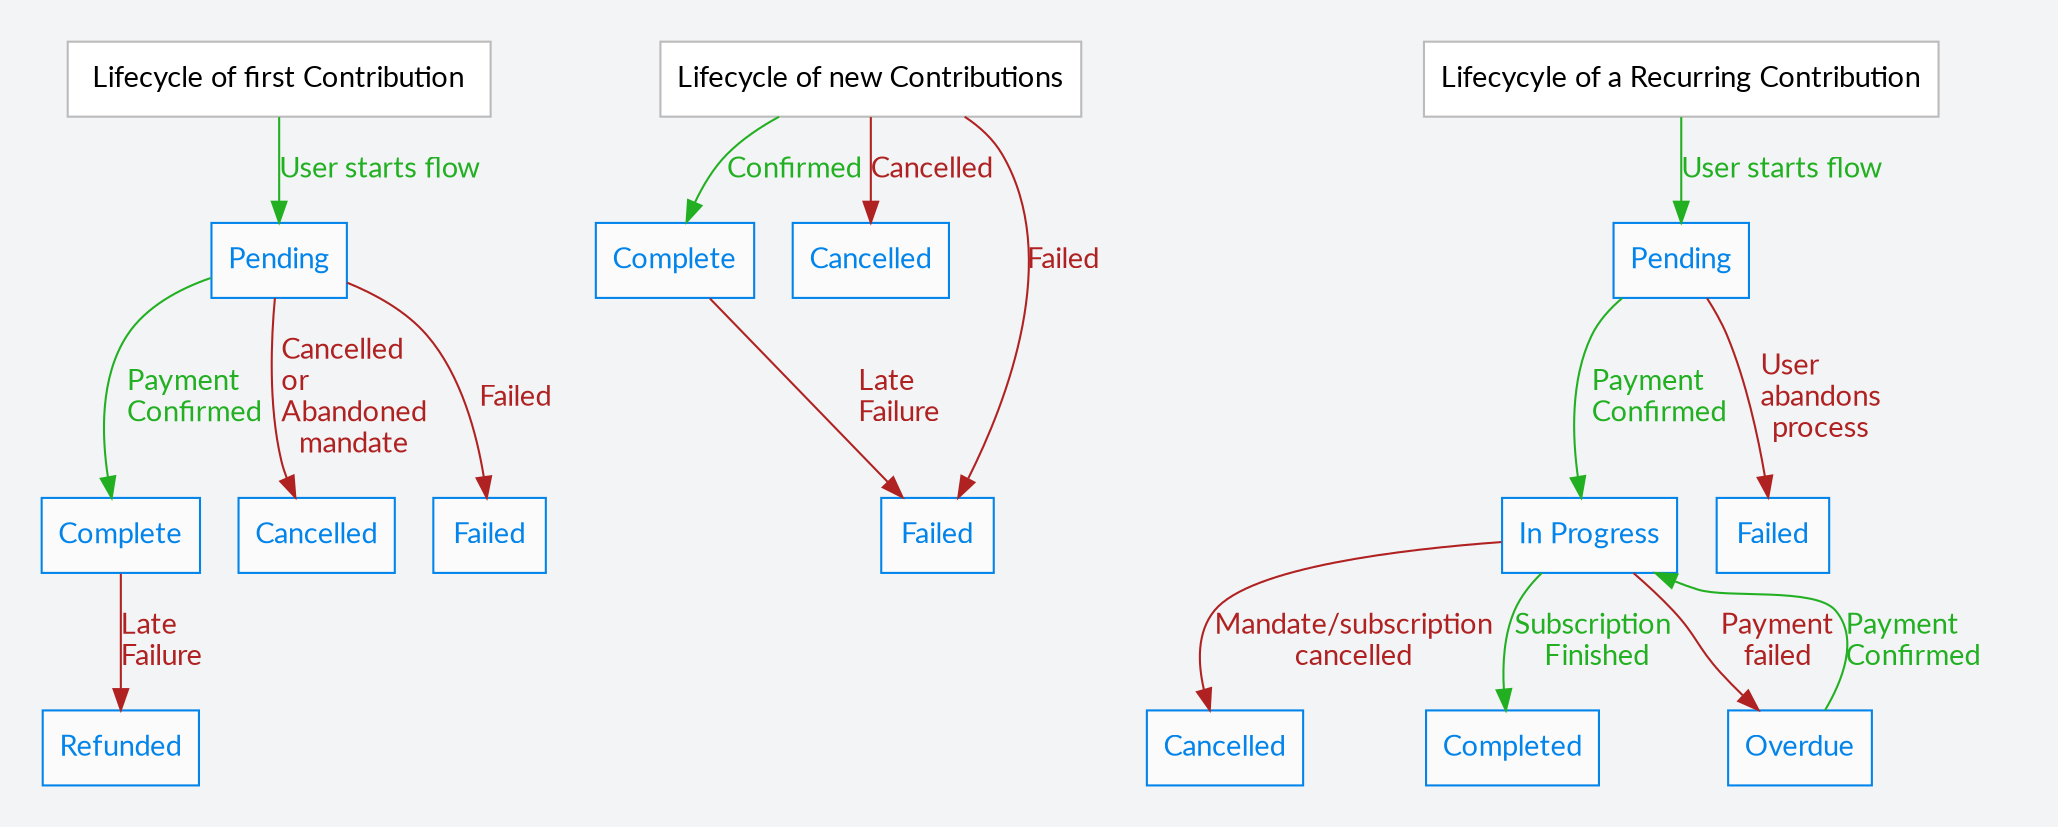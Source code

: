 digraph A {
  # fffdf3 dawn
  # fef4f6 eggshell
  graph [fontname="Lato", bgcolor="#f3f4f6", ]
  node [fontname="Lato", shape=rectangle, style="filled", fillcolor="#fbfbfb"]
  edge [fontname="Lato"]


  subgraph cluster_a {
    color="#f3f4f6"
    start [label=" Lifecycle of first Contribution ",  style="filled", fillcolor="#ffffff", color="#ffffff", color="#bbbbbb"]
    statusPending [label="Pending" color="#0284ea", fontcolor="#0284ea"]
    statusComplete [label="Complete" color="#0284ea", fontcolor="#0284ea"]
    statusCancelled [label="Cancelled" color="#0284ea", fontcolor="#0284ea"]
    statusFailed [label="Failed" color="#0284ea", fontcolor="#0284ea"]
    statusRefunded [label="Refunded" color="#0284ea", fontcolor="#0284ea"]

    start -> statusPending [label="User starts flow", color="#22b022", fontcolor="#22b022"]
    statusPending -> statusComplete [label="Payment\lConfirmed", color="#22b022", fontcolor="#22b022"]
    statusComplete -> statusRefunded [label="Late\lFailure", color="#b02222", fontcolor="#b02222"]
    statusPending -> statusCancelled [label="Cancelled\lor\lAbandoned\lmandate", color="#b02222", fontcolor="#b02222"]
    statusPending -> statusFailed [label="Failed", color="#b02222", fontcolor="#b02222"]
  }

  subgraph cluster_c {
    color="#f3f4f6"
    startNew [label="Lifecycle of new Contributions", style="filled", fillcolor="#ffffff", color="#ffffff", color="#bbbbbb"]
    statusNewComplete [label="Complete" color="#0284ea", fontcolor="#0284ea"]
    statusNewCancelled [label="Cancelled" color="#0284ea", fontcolor="#0284ea"]
    statusNewFailed [label="Failed" color="#0284ea", fontcolor="#0284ea"]

    startNew -> statusNewComplete [label="Confirmed", color="#22b022", fontcolor="#22b022"]
    startNew -> statusNewFailed [label="Failed", color="#b02222", fontcolor="#b02222"]
    startNew -> statusNewCancelled [label="Cancelled", color="#b02222", fontcolor="#b02222"]
    statusNewComplete -> statusNewFailed [label="Late\lFailure", color="#b02222", fontcolor="#b02222"]
  }

  subgraph cluster_b {
    color="#f3f4f6"
    start2 [label="Lifecycyle of a Recurring Contribution", style="filled", fillcolor="#ffffff", color="#ffffff", color="#bbbbbb"]
    statusCrPending [label="Pending" color="#0284ea", fontcolor="#0284ea"]
    statusCrIP [label="In Progress" color="#0284ea", fontcolor="#0284ea"]
    statusCrCancelled [label="Cancelled" color="#0284ea", fontcolor="#0284ea"]
    statusCrFailed [label="Failed" color="#0284ea", fontcolor="#0284ea"]
    statusCrOverdue [label="Overdue" color="#0284ea", fontcolor="#0284ea"]
    statusCrCompleted [label="Completed" color="#0284ea", fontcolor="#0284ea"]

    start2 -> statusCrPending [label="User starts flow" , color="#22b022", fontcolor="#22b022"]
    statusCrPending -> statusCrIP [label="Payment\lConfirmed", color="#22b022", fontcolor="#22b022"]
    statusCrIP -> statusCrOverdue [label="Payment\lfailed", color="#b02222", fontcolor="#b02222"]
    statusCrOverdue -> statusCrIP [label="Payment\lConfirmed", color="#22b022", fontcolor="#22b022"]
    statusCrIP -> statusCrCancelled [label="Mandate/subscription\lcancelled", color="#b02222", fontcolor="#b02222"]
    statusCrIP -> statusCrCompleted [label="Subscription\l Finished" , color="#22b022", fontcolor="#22b022"]
    statusCrPending -> statusCrFailed [label="User\labandons\lprocess", color="#b02222", fontcolor="#b02222"]

  }
}
